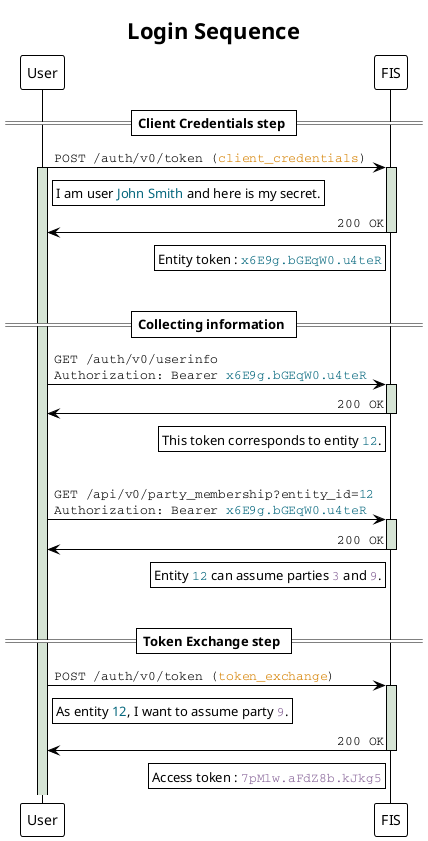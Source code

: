 @startuml login_sequence
!theme plain

title Login Sequence

skinparam LifelineStrategy solid
skinparam SequenceMessageAlign direction

participant User as user
participant "FIS" as fis

== Client Credentials step ==

user -> fis: ""POST /auth/v0/token (<color #d58000>client_credentials</color>)""
activate fis #d6e4d5
activate user #d6e4d5
rnote right of user
I am user <color #05677d>John Smith</color> and here is my secret.
end note

fis -> user: ""200 OK""
deactivate fis
rnote left of fis
  Entity token : ""<color #05677d>x6E9g.bGEqW0.u4teR</color>""
end note

|||

== Collecting information ==

user -> fis:\
""GET /auth/v0/userinfo""\n\
""Authorization: Bearer <color #05677d>x6E9g.bGEqW0.u4teR</color>""
activate fis #d6e4d5

fis -> user: ""200 OK""
deactivate fis
rnote left of fis
  This token corresponds to entity ""<color #05677d>12</color>"".
end note

|||

user -> fis:\
""GET /api/v0/party_membership?entity_id=<color #05677d>12</color>""\n\
""Authorization: Bearer <color #05677d>x6E9g.bGEqW0.u4teR</color>""
activate fis #d6e4d5

fis -> user: ""200 OK""
deactivate fis
rnote left of fis
  Entity ""<color #05677d>12</color>"" can assume parties ""<color #886599>3</color>"" and ""<color #886599>9</color>"".
end note

|||

== Token Exchange step ==

user -> fis: ""POST /auth/v0/token (<color #d58000>token_exchange</color>)""
activate fis #d6e4d5
rnote right of user
As entity <color #05677d>12</color>, \
I want to assume party ""<color #886599>9</color>"".
end note

fis -> user: ""200 OK""
deactivate fis
rnote left of fis
  Access token : ""<color #886599>7pMlw.aFdZ8b.kJkg5</color>""
end note

@enduml
